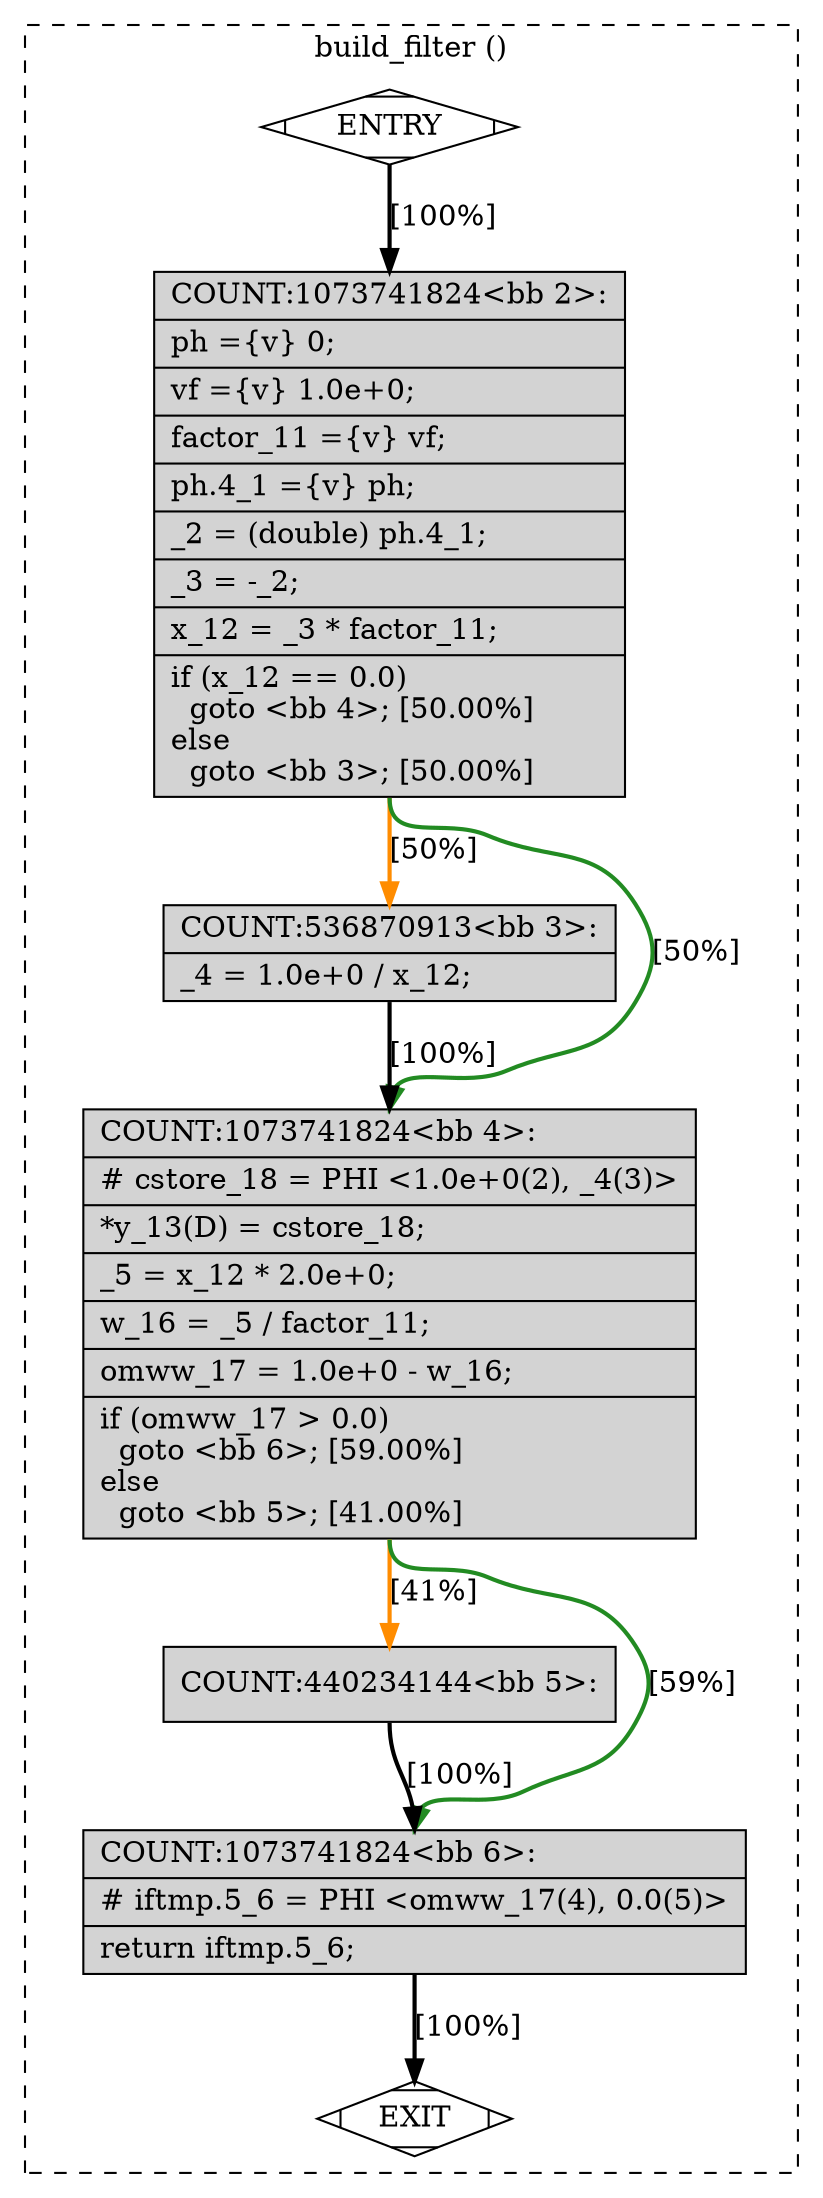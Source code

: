 digraph "b.c.128t.sra" {
overlap=false;
subgraph "cluster_build_filter" {
	style="dashed";
	color="black";
	label="build_filter ()";
	fn_11_basic_block_0 [shape=Mdiamond,style=filled,fillcolor=white,label="ENTRY"];

	fn_11_basic_block_1 [shape=Mdiamond,style=filled,fillcolor=white,label="EXIT"];

	fn_11_basic_block_2 [shape=record,style=filled,fillcolor=lightgrey,label="{COUNT:1073741824\<bb\ 2\>:\l\
|ph\ =\{v\}\ 0;\l\
|vf\ =\{v\}\ 1.0e+0;\l\
|factor_11\ =\{v\}\ vf;\l\
|ph.4_1\ =\{v\}\ ph;\l\
|_2\ =\ (double)\ ph.4_1;\l\
|_3\ =\ -_2;\l\
|x_12\ =\ _3\ *\ factor_11;\l\
|if\ (x_12\ ==\ 0.0)\l\
\ \ goto\ \<bb\ 4\>;\ [50.00%]\l\
else\l\
\ \ goto\ \<bb\ 3\>;\ [50.00%]\l\
}"];

	fn_11_basic_block_3 [shape=record,style=filled,fillcolor=lightgrey,label="{COUNT:536870913\<bb\ 3\>:\l\
|_4\ =\ 1.0e+0\ /\ x_12;\l\
}"];

	fn_11_basic_block_4 [shape=record,style=filled,fillcolor=lightgrey,label="{COUNT:1073741824\<bb\ 4\>:\l\
|#\ cstore_18\ =\ PHI\ \<1.0e+0(2),\ _4(3)\>\l\
|*y_13(D)\ =\ cstore_18;\l\
|_5\ =\ x_12\ *\ 2.0e+0;\l\
|w_16\ =\ _5\ /\ factor_11;\l\
|omww_17\ =\ 1.0e+0\ -\ w_16;\l\
|if\ (omww_17\ \>\ 0.0)\l\
\ \ goto\ \<bb\ 6\>;\ [59.00%]\l\
else\l\
\ \ goto\ \<bb\ 5\>;\ [41.00%]\l\
}"];

	fn_11_basic_block_5 [shape=record,style=filled,fillcolor=lightgrey,label="{COUNT:440234144\<bb\ 5\>:\l\
}"];

	fn_11_basic_block_6 [shape=record,style=filled,fillcolor=lightgrey,label="{COUNT:1073741824\<bb\ 6\>:\l\
|#\ iftmp.5_6\ =\ PHI\ \<omww_17(4),\ 0.0(5)\>\l\
|return\ iftmp.5_6;\l\
}"];

	fn_11_basic_block_0:s -> fn_11_basic_block_2:n [style="solid,bold",color=black,weight=100,constraint=true,label="[100%]"];
	fn_11_basic_block_2:s -> fn_11_basic_block_4:n [style="solid,bold",color=forestgreen,weight=10,constraint=true,label="[50%]"];
	fn_11_basic_block_2:s -> fn_11_basic_block_3:n [style="solid,bold",color=darkorange,weight=10,constraint=true,label="[50%]"];
	fn_11_basic_block_3:s -> fn_11_basic_block_4:n [style="solid,bold",color=black,weight=100,constraint=true,label="[100%]"];
	fn_11_basic_block_4:s -> fn_11_basic_block_6:n [style="solid,bold",color=forestgreen,weight=10,constraint=true,label="[59%]"];
	fn_11_basic_block_4:s -> fn_11_basic_block_5:n [style="solid,bold",color=darkorange,weight=10,constraint=true,label="[41%]"];
	fn_11_basic_block_5:s -> fn_11_basic_block_6:n [style="solid,bold",color=black,weight=100,constraint=true,label="[100%]"];
	fn_11_basic_block_6:s -> fn_11_basic_block_1:n [style="solid,bold",color=black,weight=10,constraint=true,label="[100%]"];
	fn_11_basic_block_0:s -> fn_11_basic_block_1:n [style="invis",constraint=true];
}
}
